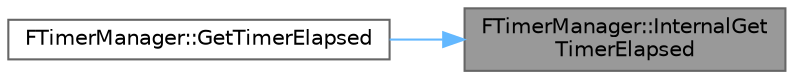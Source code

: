 digraph "FTimerManager::InternalGetTimerElapsed"
{
 // INTERACTIVE_SVG=YES
 // LATEX_PDF_SIZE
  bgcolor="transparent";
  edge [fontname=Helvetica,fontsize=10,labelfontname=Helvetica,labelfontsize=10];
  node [fontname=Helvetica,fontsize=10,shape=box,height=0.2,width=0.4];
  rankdir="RL";
  Node1 [id="Node000001",label="FTimerManager::InternalGet\lTimerElapsed",height=0.2,width=0.4,color="gray40", fillcolor="grey60", style="filled", fontcolor="black",tooltip=" "];
  Node1 -> Node2 [id="edge1_Node000001_Node000002",dir="back",color="steelblue1",style="solid",tooltip=" "];
  Node2 [id="Node000002",label="FTimerManager::GetTimerElapsed",height=0.2,width=0.4,color="grey40", fillcolor="white", style="filled",URL="$d7/dea/classFTimerManager.html#a429cc570d83e8663acdd4bb7a720411d",tooltip="Gets the current elapsed time for the specified timer."];
}
